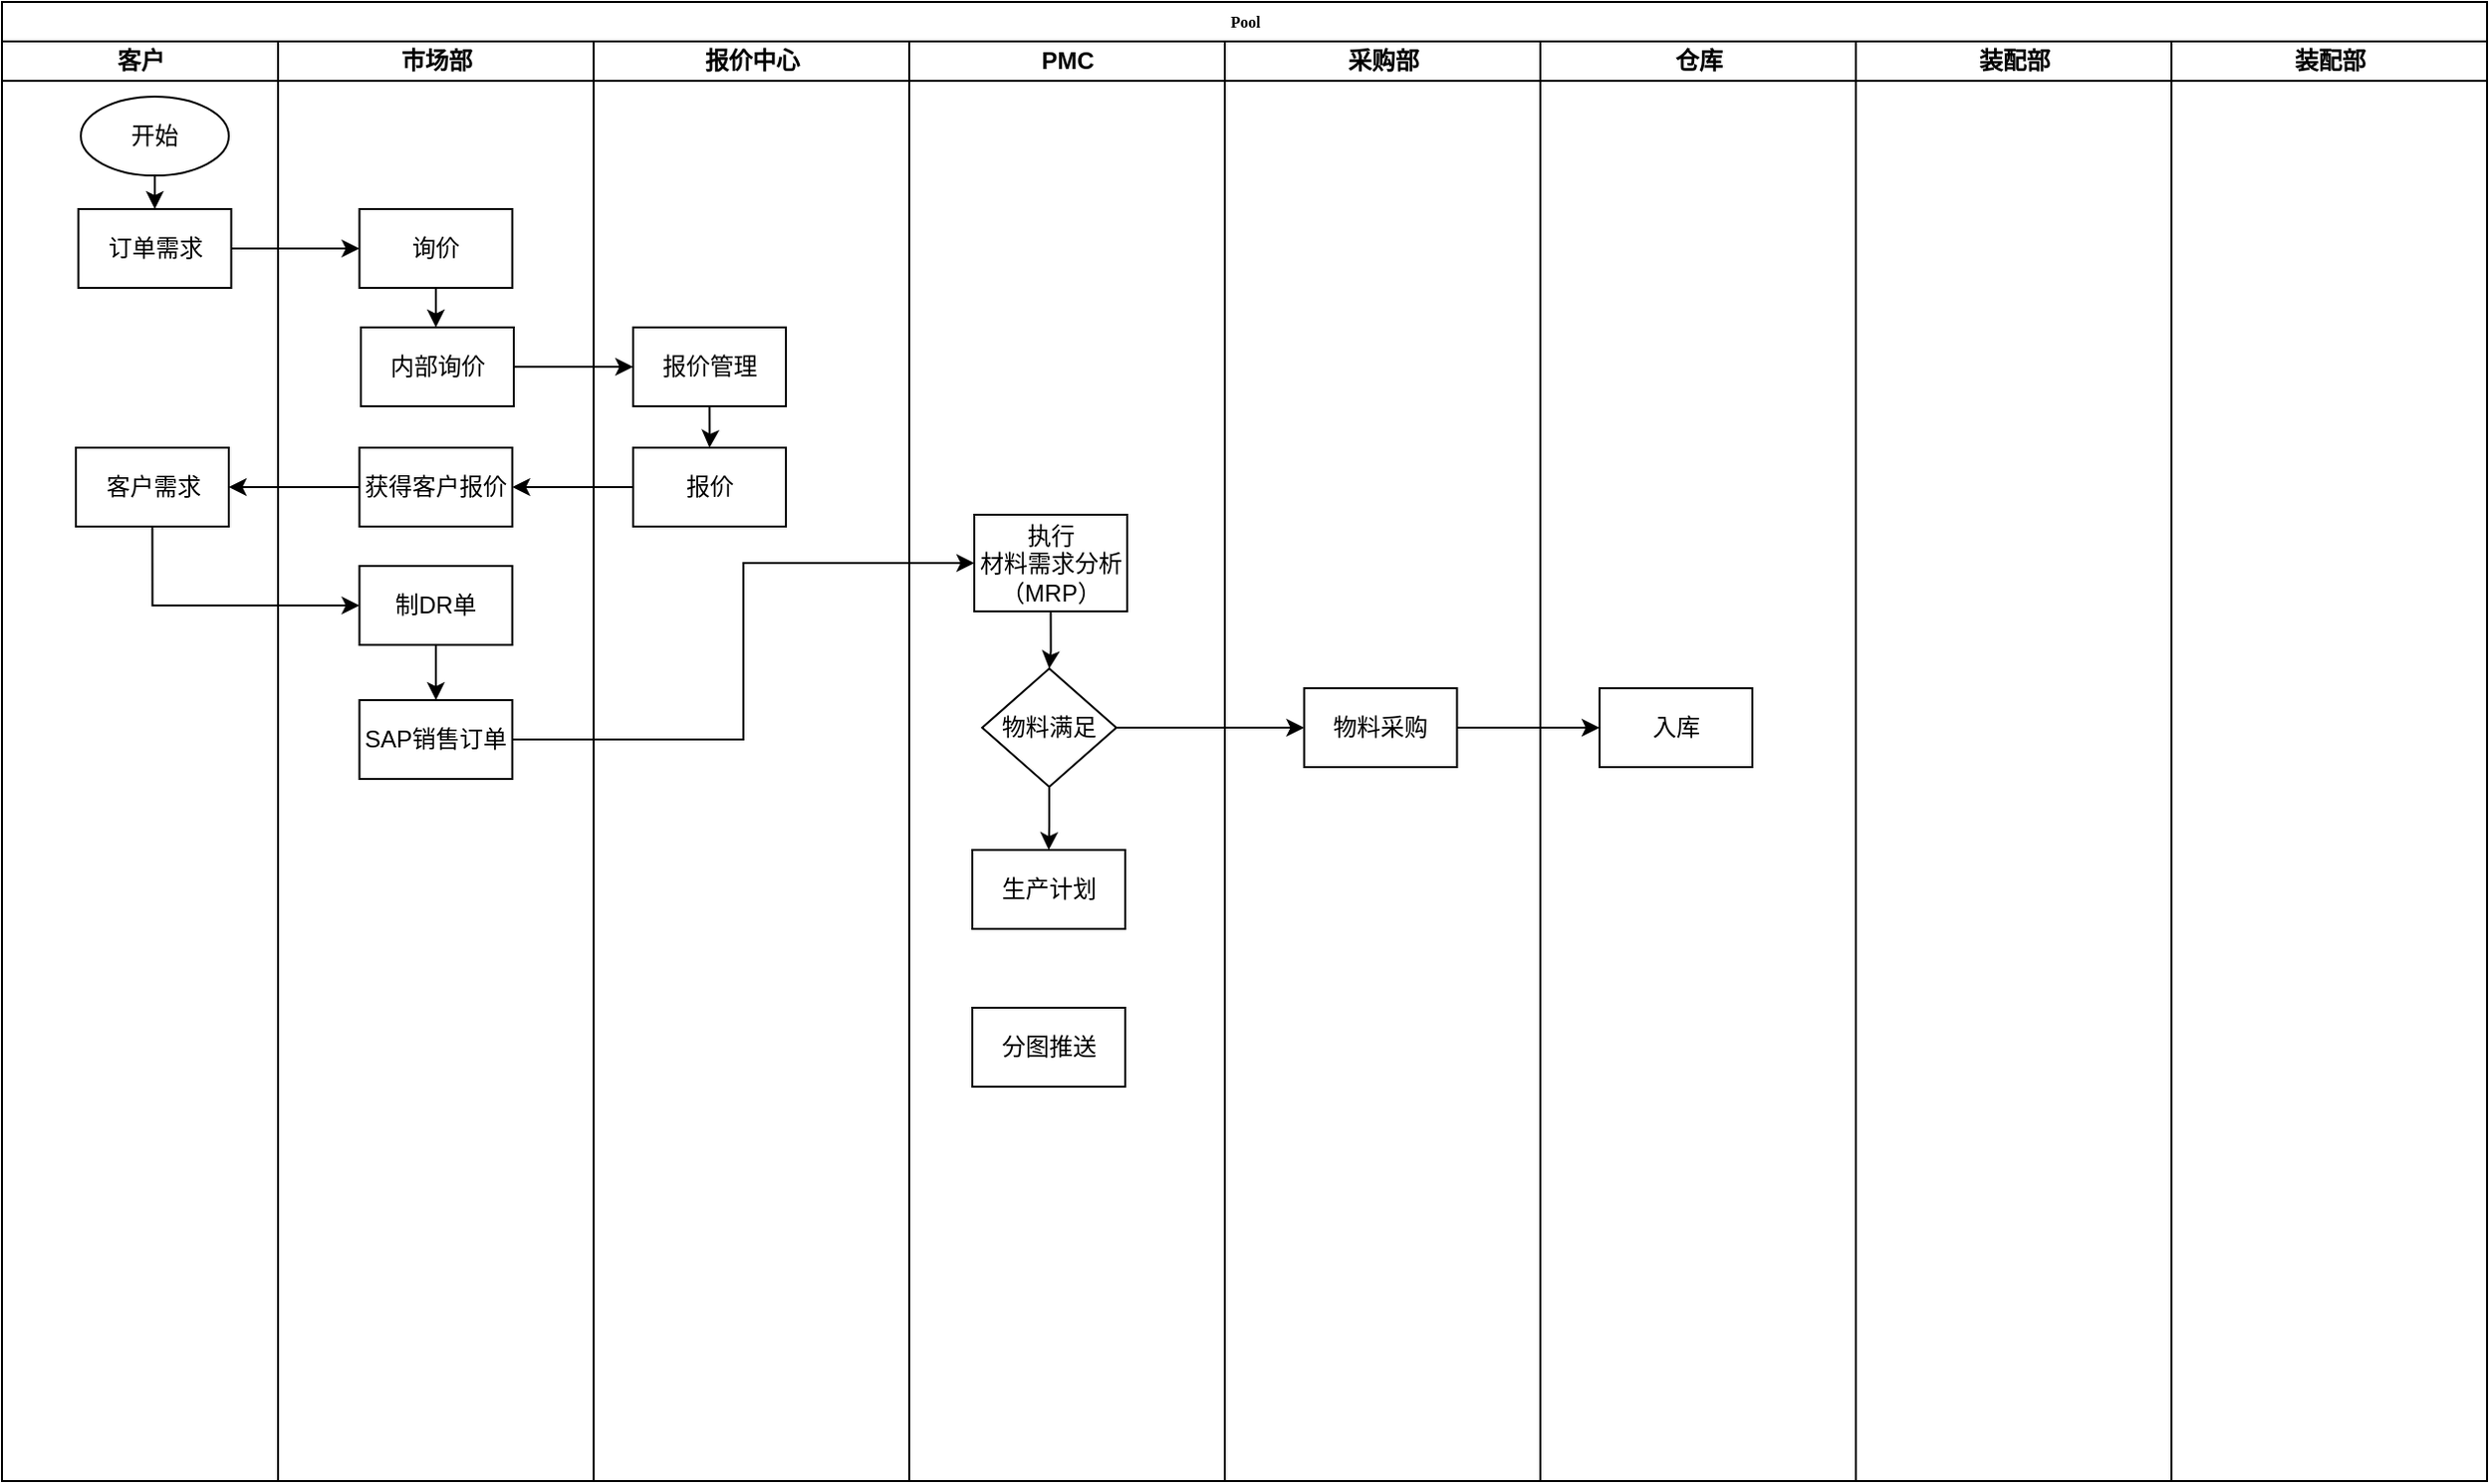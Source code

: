 <mxfile version="20.8.22" type="github">
  <diagram name="Page-1" id="74e2e168-ea6b-b213-b513-2b3c1d86103e">
    <mxGraphModel dx="880" dy="482" grid="1" gridSize="10" guides="1" tooltips="1" connect="1" arrows="1" fold="1" page="1" pageScale="1" pageWidth="1100" pageHeight="850" background="none" math="0" shadow="0">
      <root>
        <mxCell id="0" />
        <mxCell id="1" parent="0" />
        <mxCell id="77e6c97f196da883-1" value="Pool" style="swimlane;html=1;childLayout=stackLayout;startSize=20;rounded=0;shadow=0;labelBackgroundColor=none;strokeWidth=1;fontFamily=Verdana;fontSize=8;align=center;" parent="1" vertex="1">
          <mxGeometry x="110" y="40" width="1260" height="750" as="geometry" />
        </mxCell>
        <mxCell id="77e6c97f196da883-2" value="客户" style="swimlane;html=1;startSize=20;" parent="77e6c97f196da883-1" vertex="1">
          <mxGeometry y="20" width="140" height="730" as="geometry" />
        </mxCell>
        <mxCell id="Dy6EHot-L7qjvz_FSaC0-1" value="开始" style="ellipse;whiteSpace=wrap;html=1;" vertex="1" parent="77e6c97f196da883-2">
          <mxGeometry x="40" y="28" width="75" height="40" as="geometry" />
        </mxCell>
        <mxCell id="Dy6EHot-L7qjvz_FSaC0-24" value="订单需求" style="whiteSpace=wrap;html=1;" vertex="1" parent="77e6c97f196da883-2">
          <mxGeometry x="38.75" y="85" width="77.5" height="40" as="geometry" />
        </mxCell>
        <mxCell id="Dy6EHot-L7qjvz_FSaC0-5" style="edgeStyle=orthogonalEdgeStyle;rounded=0;orthogonalLoop=1;jettySize=auto;html=1;exitX=0.5;exitY=1;exitDx=0;exitDy=0;entryX=0.5;entryY=0;entryDx=0;entryDy=0;" edge="1" parent="77e6c97f196da883-2" source="Dy6EHot-L7qjvz_FSaC0-1" target="Dy6EHot-L7qjvz_FSaC0-24">
          <mxGeometry relative="1" as="geometry" />
        </mxCell>
        <mxCell id="Dy6EHot-L7qjvz_FSaC0-28" value="客户需求" style="whiteSpace=wrap;html=1;" vertex="1" parent="77e6c97f196da883-2">
          <mxGeometry x="37.5" y="206" width="77.5" height="40" as="geometry" />
        </mxCell>
        <mxCell id="77e6c97f196da883-3" value="市场部" style="swimlane;html=1;startSize=20;" parent="77e6c97f196da883-1" vertex="1">
          <mxGeometry x="140" y="20" width="160" height="730" as="geometry" />
        </mxCell>
        <mxCell id="Dy6EHot-L7qjvz_FSaC0-9" style="edgeStyle=orthogonalEdgeStyle;rounded=0;orthogonalLoop=1;jettySize=auto;html=1;exitX=0.5;exitY=1;exitDx=0;exitDy=0;" edge="1" parent="77e6c97f196da883-3" source="Dy6EHot-L7qjvz_FSaC0-3" target="Dy6EHot-L7qjvz_FSaC0-6">
          <mxGeometry relative="1" as="geometry" />
        </mxCell>
        <mxCell id="Dy6EHot-L7qjvz_FSaC0-3" value="询价" style="whiteSpace=wrap;html=1;" vertex="1" parent="77e6c97f196da883-3">
          <mxGeometry x="41.25" y="85" width="77.5" height="40" as="geometry" />
        </mxCell>
        <mxCell id="Dy6EHot-L7qjvz_FSaC0-6" value="内部询价" style="whiteSpace=wrap;html=1;" vertex="1" parent="77e6c97f196da883-3">
          <mxGeometry x="42" y="145" width="77.5" height="40" as="geometry" />
        </mxCell>
        <mxCell id="Dy6EHot-L7qjvz_FSaC0-15" value="获得客户报价" style="whiteSpace=wrap;html=1;" vertex="1" parent="77e6c97f196da883-3">
          <mxGeometry x="41.25" y="206" width="77.5" height="40" as="geometry" />
        </mxCell>
        <mxCell id="Dy6EHot-L7qjvz_FSaC0-23" value="制DR单" style="whiteSpace=wrap;html=1;" vertex="1" parent="77e6c97f196da883-3">
          <mxGeometry x="41.25" y="266" width="77.5" height="40" as="geometry" />
        </mxCell>
        <mxCell id="Dy6EHot-L7qjvz_FSaC0-31" value="SAP销售订单" style="whiteSpace=wrap;html=1;" vertex="1" parent="77e6c97f196da883-3">
          <mxGeometry x="41.25" y="334" width="77.5" height="40" as="geometry" />
        </mxCell>
        <mxCell id="Dy6EHot-L7qjvz_FSaC0-32" style="edgeStyle=orthogonalEdgeStyle;rounded=0;orthogonalLoop=1;jettySize=auto;html=1;exitX=0.5;exitY=1;exitDx=0;exitDy=0;" edge="1" parent="77e6c97f196da883-3" source="Dy6EHot-L7qjvz_FSaC0-23" target="Dy6EHot-L7qjvz_FSaC0-31">
          <mxGeometry relative="1" as="geometry" />
        </mxCell>
        <mxCell id="77e6c97f196da883-4" value="报价中心" style="swimlane;html=1;startSize=20;" parent="77e6c97f196da883-1" vertex="1">
          <mxGeometry x="300" y="20" width="160" height="730" as="geometry" />
        </mxCell>
        <mxCell id="Dy6EHot-L7qjvz_FSaC0-11" style="edgeStyle=orthogonalEdgeStyle;rounded=0;orthogonalLoop=1;jettySize=auto;html=1;exitX=0.5;exitY=1;exitDx=0;exitDy=0;" edge="1" parent="77e6c97f196da883-4" source="Dy6EHot-L7qjvz_FSaC0-7" target="Dy6EHot-L7qjvz_FSaC0-8">
          <mxGeometry relative="1" as="geometry" />
        </mxCell>
        <mxCell id="Dy6EHot-L7qjvz_FSaC0-7" value="报价管理" style="whiteSpace=wrap;html=1;" vertex="1" parent="77e6c97f196da883-4">
          <mxGeometry x="20" y="145" width="77.5" height="40" as="geometry" />
        </mxCell>
        <mxCell id="Dy6EHot-L7qjvz_FSaC0-8" value="报价" style="whiteSpace=wrap;html=1;" vertex="1" parent="77e6c97f196da883-4">
          <mxGeometry x="20" y="206" width="77.5" height="40" as="geometry" />
        </mxCell>
        <mxCell id="77e6c97f196da883-5" value="PMC" style="swimlane;html=1;startSize=20;" parent="77e6c97f196da883-1" vertex="1">
          <mxGeometry x="460" y="20" width="160" height="730" as="geometry" />
        </mxCell>
        <mxCell id="Dy6EHot-L7qjvz_FSaC0-38" style="edgeStyle=orthogonalEdgeStyle;rounded=0;orthogonalLoop=1;jettySize=auto;html=1;exitX=0.5;exitY=1;exitDx=0;exitDy=0;" edge="1" parent="77e6c97f196da883-5" source="Dy6EHot-L7qjvz_FSaC0-33" target="Dy6EHot-L7qjvz_FSaC0-37">
          <mxGeometry relative="1" as="geometry" />
        </mxCell>
        <mxCell id="Dy6EHot-L7qjvz_FSaC0-33" value="执行&lt;br&gt;材料需求分析（MRP）" style="whiteSpace=wrap;html=1;" vertex="1" parent="77e6c97f196da883-5">
          <mxGeometry x="33" y="240" width="77.5" height="49" as="geometry" />
        </mxCell>
        <mxCell id="Dy6EHot-L7qjvz_FSaC0-36" value="生产计划" style="whiteSpace=wrap;html=1;" vertex="1" parent="77e6c97f196da883-5">
          <mxGeometry x="32" y="410" width="77.5" height="40" as="geometry" />
        </mxCell>
        <mxCell id="Dy6EHot-L7qjvz_FSaC0-39" style="edgeStyle=orthogonalEdgeStyle;rounded=0;orthogonalLoop=1;jettySize=auto;html=1;exitX=0.5;exitY=1;exitDx=0;exitDy=0;" edge="1" parent="77e6c97f196da883-5" source="Dy6EHot-L7qjvz_FSaC0-37" target="Dy6EHot-L7qjvz_FSaC0-36">
          <mxGeometry relative="1" as="geometry" />
        </mxCell>
        <mxCell id="Dy6EHot-L7qjvz_FSaC0-37" value="物料满足" style="rhombus;whiteSpace=wrap;html=1;" vertex="1" parent="77e6c97f196da883-5">
          <mxGeometry x="37" y="318" width="68" height="60" as="geometry" />
        </mxCell>
        <mxCell id="Dy6EHot-L7qjvz_FSaC0-45" value="分图推送" style="whiteSpace=wrap;html=1;" vertex="1" parent="77e6c97f196da883-5">
          <mxGeometry x="32" y="490" width="77.5" height="40" as="geometry" />
        </mxCell>
        <mxCell id="77e6c97f196da883-6" value="采购部" style="swimlane;html=1;startSize=20;" parent="77e6c97f196da883-1" vertex="1">
          <mxGeometry x="620" y="20" width="160" height="730" as="geometry" />
        </mxCell>
        <mxCell id="Dy6EHot-L7qjvz_FSaC0-40" value="物料采购" style="whiteSpace=wrap;html=1;" vertex="1" parent="77e6c97f196da883-6">
          <mxGeometry x="40.25" y="328" width="77.5" height="40" as="geometry" />
        </mxCell>
        <mxCell id="77e6c97f196da883-7" value="仓库" style="swimlane;html=1;startSize=20;" parent="77e6c97f196da883-1" vertex="1">
          <mxGeometry x="780" y="20" width="160" height="730" as="geometry" />
        </mxCell>
        <mxCell id="Dy6EHot-L7qjvz_FSaC0-48" value="入库" style="whiteSpace=wrap;html=1;" vertex="1" parent="77e6c97f196da883-7">
          <mxGeometry x="30" y="328" width="77.5" height="40" as="geometry" />
        </mxCell>
        <mxCell id="Dy6EHot-L7qjvz_FSaC0-10" style="edgeStyle=orthogonalEdgeStyle;rounded=0;orthogonalLoop=1;jettySize=auto;html=1;exitX=1;exitY=0.5;exitDx=0;exitDy=0;" edge="1" parent="77e6c97f196da883-1" source="Dy6EHot-L7qjvz_FSaC0-6" target="Dy6EHot-L7qjvz_FSaC0-7">
          <mxGeometry relative="1" as="geometry" />
        </mxCell>
        <mxCell id="Dy6EHot-L7qjvz_FSaC0-16" style="edgeStyle=orthogonalEdgeStyle;rounded=0;orthogonalLoop=1;jettySize=auto;html=1;exitX=0;exitY=0.5;exitDx=0;exitDy=0;" edge="1" parent="77e6c97f196da883-1" source="Dy6EHot-L7qjvz_FSaC0-8" target="Dy6EHot-L7qjvz_FSaC0-15">
          <mxGeometry relative="1" as="geometry" />
        </mxCell>
        <mxCell id="Dy6EHot-L7qjvz_FSaC0-26" style="edgeStyle=orthogonalEdgeStyle;rounded=0;orthogonalLoop=1;jettySize=auto;html=1;exitX=1;exitY=0.5;exitDx=0;exitDy=0;entryX=0;entryY=0.5;entryDx=0;entryDy=0;" edge="1" parent="77e6c97f196da883-1" source="Dy6EHot-L7qjvz_FSaC0-24" target="Dy6EHot-L7qjvz_FSaC0-3">
          <mxGeometry relative="1" as="geometry" />
        </mxCell>
        <mxCell id="Dy6EHot-L7qjvz_FSaC0-29" style="edgeStyle=orthogonalEdgeStyle;rounded=0;orthogonalLoop=1;jettySize=auto;html=1;exitX=0;exitY=0.5;exitDx=0;exitDy=0;entryX=1;entryY=0.5;entryDx=0;entryDy=0;" edge="1" parent="77e6c97f196da883-1" source="Dy6EHot-L7qjvz_FSaC0-15" target="Dy6EHot-L7qjvz_FSaC0-28">
          <mxGeometry relative="1" as="geometry" />
        </mxCell>
        <mxCell id="Dy6EHot-L7qjvz_FSaC0-30" style="edgeStyle=orthogonalEdgeStyle;rounded=0;orthogonalLoop=1;jettySize=auto;html=1;exitX=0.5;exitY=1;exitDx=0;exitDy=0;entryX=0;entryY=0.5;entryDx=0;entryDy=0;" edge="1" parent="77e6c97f196da883-1" source="Dy6EHot-L7qjvz_FSaC0-28" target="Dy6EHot-L7qjvz_FSaC0-23">
          <mxGeometry relative="1" as="geometry" />
        </mxCell>
        <mxCell id="Dy6EHot-L7qjvz_FSaC0-41" style="edgeStyle=orthogonalEdgeStyle;rounded=0;orthogonalLoop=1;jettySize=auto;html=1;exitX=1;exitY=0.5;exitDx=0;exitDy=0;entryX=0;entryY=0.5;entryDx=0;entryDy=0;" edge="1" parent="77e6c97f196da883-1" source="Dy6EHot-L7qjvz_FSaC0-37" target="Dy6EHot-L7qjvz_FSaC0-40">
          <mxGeometry relative="1" as="geometry" />
        </mxCell>
        <mxCell id="Dy6EHot-L7qjvz_FSaC0-42" value="装配部" style="swimlane;html=1;startSize=20;" vertex="1" parent="77e6c97f196da883-1">
          <mxGeometry x="940" y="20" width="160" height="730" as="geometry" />
        </mxCell>
        <mxCell id="Dy6EHot-L7qjvz_FSaC0-44" style="edgeStyle=orthogonalEdgeStyle;rounded=0;orthogonalLoop=1;jettySize=auto;html=1;exitX=1;exitY=0.5;exitDx=0;exitDy=0;entryX=0;entryY=0.5;entryDx=0;entryDy=0;" edge="1" parent="77e6c97f196da883-1" source="Dy6EHot-L7qjvz_FSaC0-31" target="Dy6EHot-L7qjvz_FSaC0-33">
          <mxGeometry relative="1" as="geometry" />
        </mxCell>
        <mxCell id="Dy6EHot-L7qjvz_FSaC0-46" value="装配部" style="swimlane;html=1;startSize=20;" vertex="1" parent="77e6c97f196da883-1">
          <mxGeometry x="1100" y="20" width="160" height="730" as="geometry" />
        </mxCell>
        <mxCell id="Dy6EHot-L7qjvz_FSaC0-49" style="edgeStyle=orthogonalEdgeStyle;rounded=0;orthogonalLoop=1;jettySize=auto;html=1;exitX=1;exitY=0.5;exitDx=0;exitDy=0;entryX=0;entryY=0.5;entryDx=0;entryDy=0;" edge="1" parent="77e6c97f196da883-1" source="Dy6EHot-L7qjvz_FSaC0-40" target="Dy6EHot-L7qjvz_FSaC0-48">
          <mxGeometry relative="1" as="geometry" />
        </mxCell>
      </root>
    </mxGraphModel>
  </diagram>
</mxfile>
